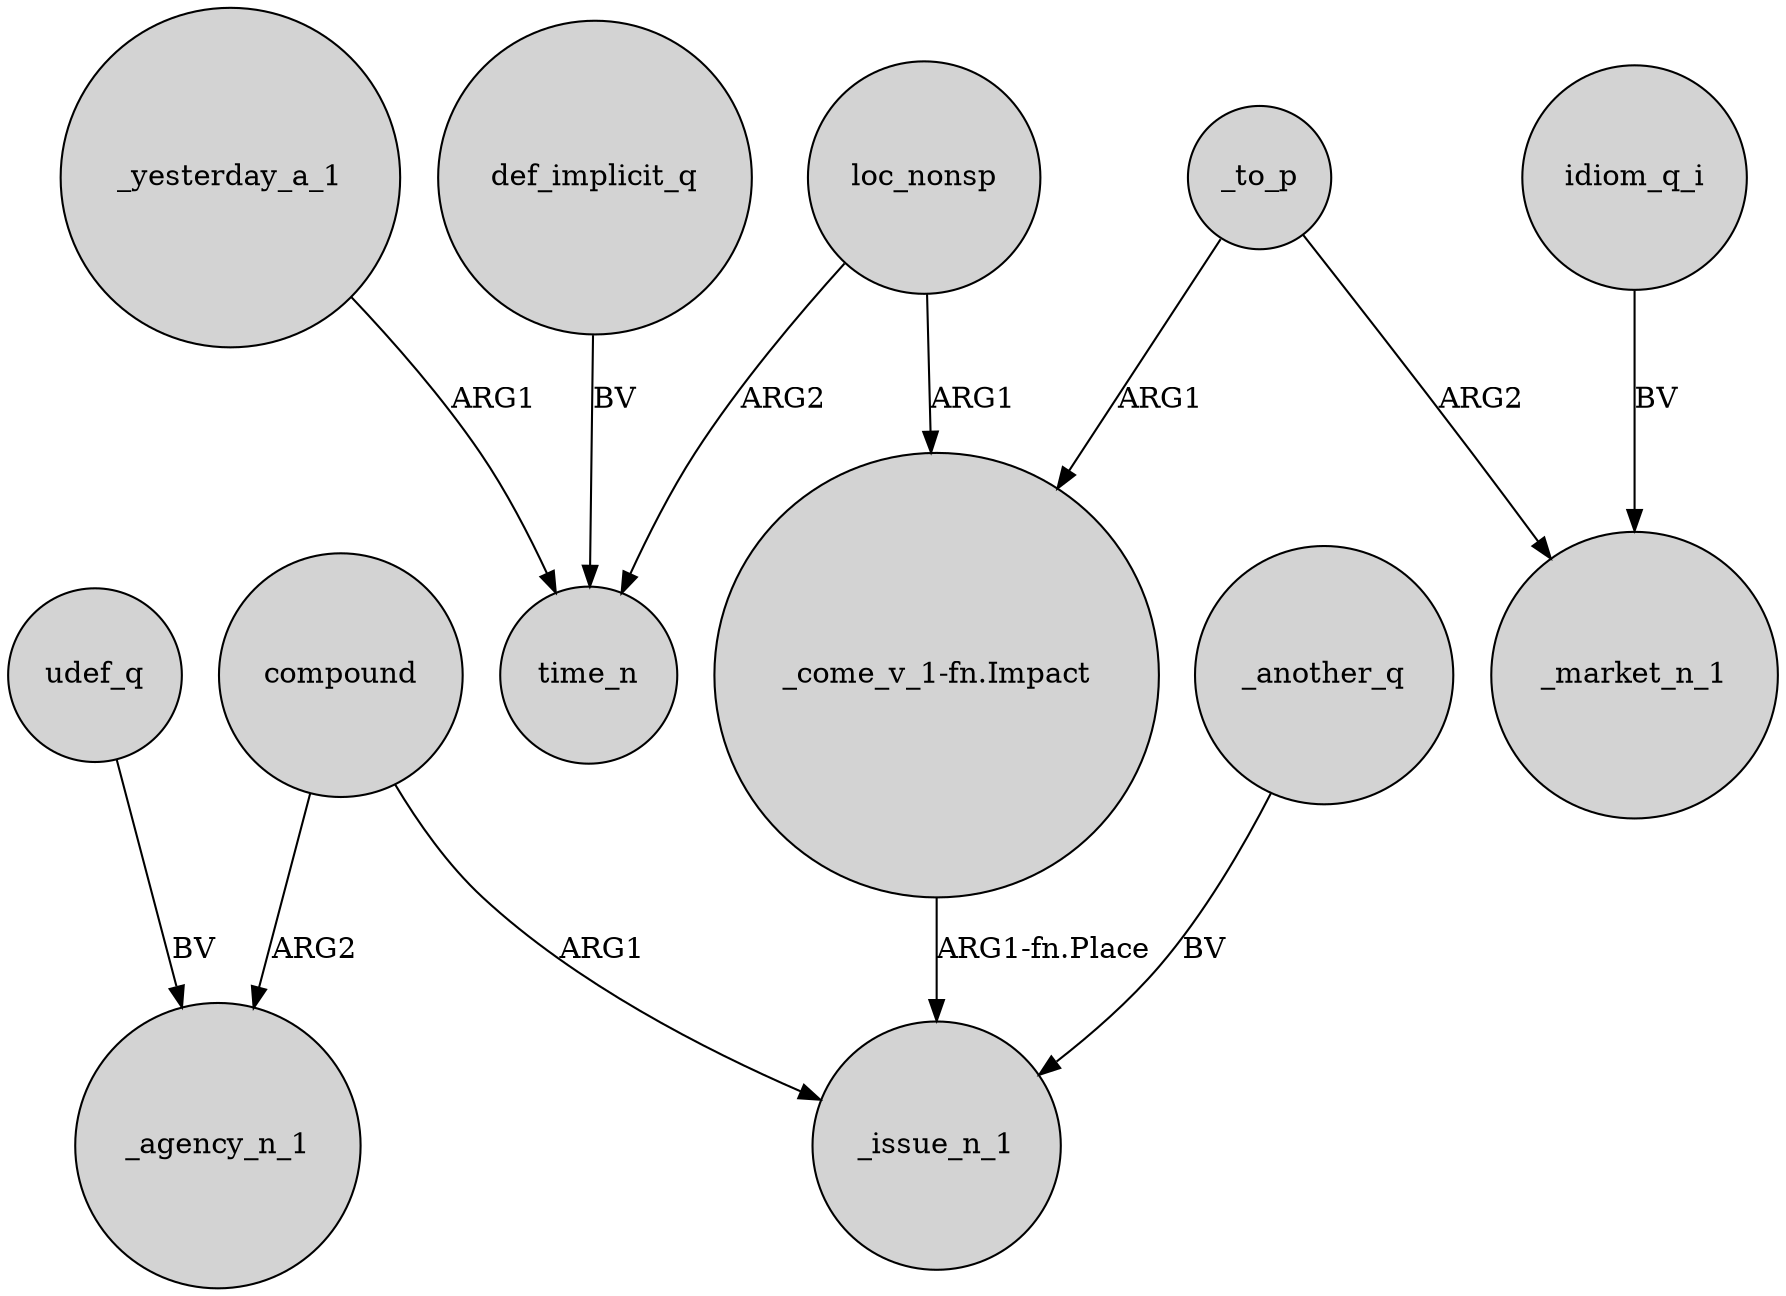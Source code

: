 digraph {
	node [shape=circle style=filled]
	compound -> _agency_n_1 [label=ARG2]
	_yesterday_a_1 -> time_n [label=ARG1]
	_another_q -> _issue_n_1 [label=BV]
	loc_nonsp -> time_n [label=ARG2]
	udef_q -> _agency_n_1 [label=BV]
	"_come_v_1-fn.Impact" -> _issue_n_1 [label="ARG1-fn.Place"]
	_to_p -> "_come_v_1-fn.Impact" [label=ARG1]
	_to_p -> _market_n_1 [label=ARG2]
	idiom_q_i -> _market_n_1 [label=BV]
	compound -> _issue_n_1 [label=ARG1]
	def_implicit_q -> time_n [label=BV]
	loc_nonsp -> "_come_v_1-fn.Impact" [label=ARG1]
}
